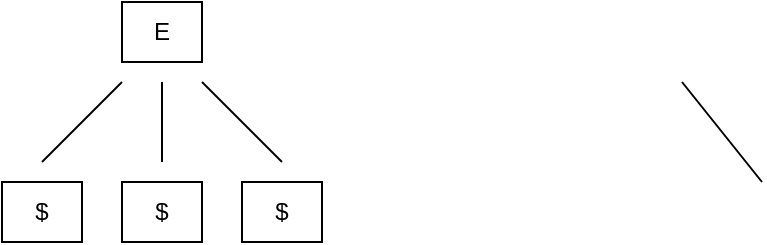 <mxfile version="15.5.4" type="github">
  <diagram id="efUho0e8Leu4DS0IUN5L" name="Page-1">
    <mxGraphModel dx="267" dy="157" grid="1" gridSize="10" guides="1" tooltips="1" connect="1" arrows="1" fold="1" page="1" pageScale="1" pageWidth="850" pageHeight="1100" math="0" shadow="0">
      <root>
        <mxCell id="0" />
        <mxCell id="1" parent="0" />
        <mxCell id="gFB05rcXUvQ3V5mvhacZ-1" value="E" style="rounded=0;whiteSpace=wrap;html=1;" vertex="1" parent="1">
          <mxGeometry x="320" y="80" width="40" height="30" as="geometry" />
        </mxCell>
        <mxCell id="gFB05rcXUvQ3V5mvhacZ-3" value="" style="endArrow=none;html=1;rounded=0;" edge="1" parent="1">
          <mxGeometry width="50" height="50" relative="1" as="geometry">
            <mxPoint x="400" y="160" as="sourcePoint" />
            <mxPoint x="360" y="120" as="targetPoint" />
          </mxGeometry>
        </mxCell>
        <mxCell id="gFB05rcXUvQ3V5mvhacZ-5" value="" style="endArrow=none;html=1;rounded=0;" edge="1" parent="1">
          <mxGeometry width="50" height="50" relative="1" as="geometry">
            <mxPoint x="640" y="170" as="sourcePoint" />
            <mxPoint x="600" y="120" as="targetPoint" />
          </mxGeometry>
        </mxCell>
        <mxCell id="gFB05rcXUvQ3V5mvhacZ-6" value="" style="endArrow=none;html=1;rounded=0;" edge="1" parent="1">
          <mxGeometry width="50" height="50" relative="1" as="geometry">
            <mxPoint x="280" y="160" as="sourcePoint" />
            <mxPoint x="320" y="120" as="targetPoint" />
          </mxGeometry>
        </mxCell>
        <mxCell id="gFB05rcXUvQ3V5mvhacZ-7" value="" style="endArrow=none;html=1;rounded=0;" edge="1" parent="1">
          <mxGeometry width="50" height="50" relative="1" as="geometry">
            <mxPoint x="340" y="160" as="sourcePoint" />
            <mxPoint x="340" y="120" as="targetPoint" />
          </mxGeometry>
        </mxCell>
        <mxCell id="gFB05rcXUvQ3V5mvhacZ-8" value="$" style="rounded=0;whiteSpace=wrap;html=1;" vertex="1" parent="1">
          <mxGeometry x="320" y="170" width="40" height="30" as="geometry" />
        </mxCell>
        <mxCell id="gFB05rcXUvQ3V5mvhacZ-9" value="$" style="rounded=0;whiteSpace=wrap;html=1;" vertex="1" parent="1">
          <mxGeometry x="380" y="170" width="40" height="30" as="geometry" />
        </mxCell>
        <mxCell id="gFB05rcXUvQ3V5mvhacZ-10" value="$" style="rounded=0;whiteSpace=wrap;html=1;" vertex="1" parent="1">
          <mxGeometry x="260" y="170" width="40" height="30" as="geometry" />
        </mxCell>
      </root>
    </mxGraphModel>
  </diagram>
</mxfile>
